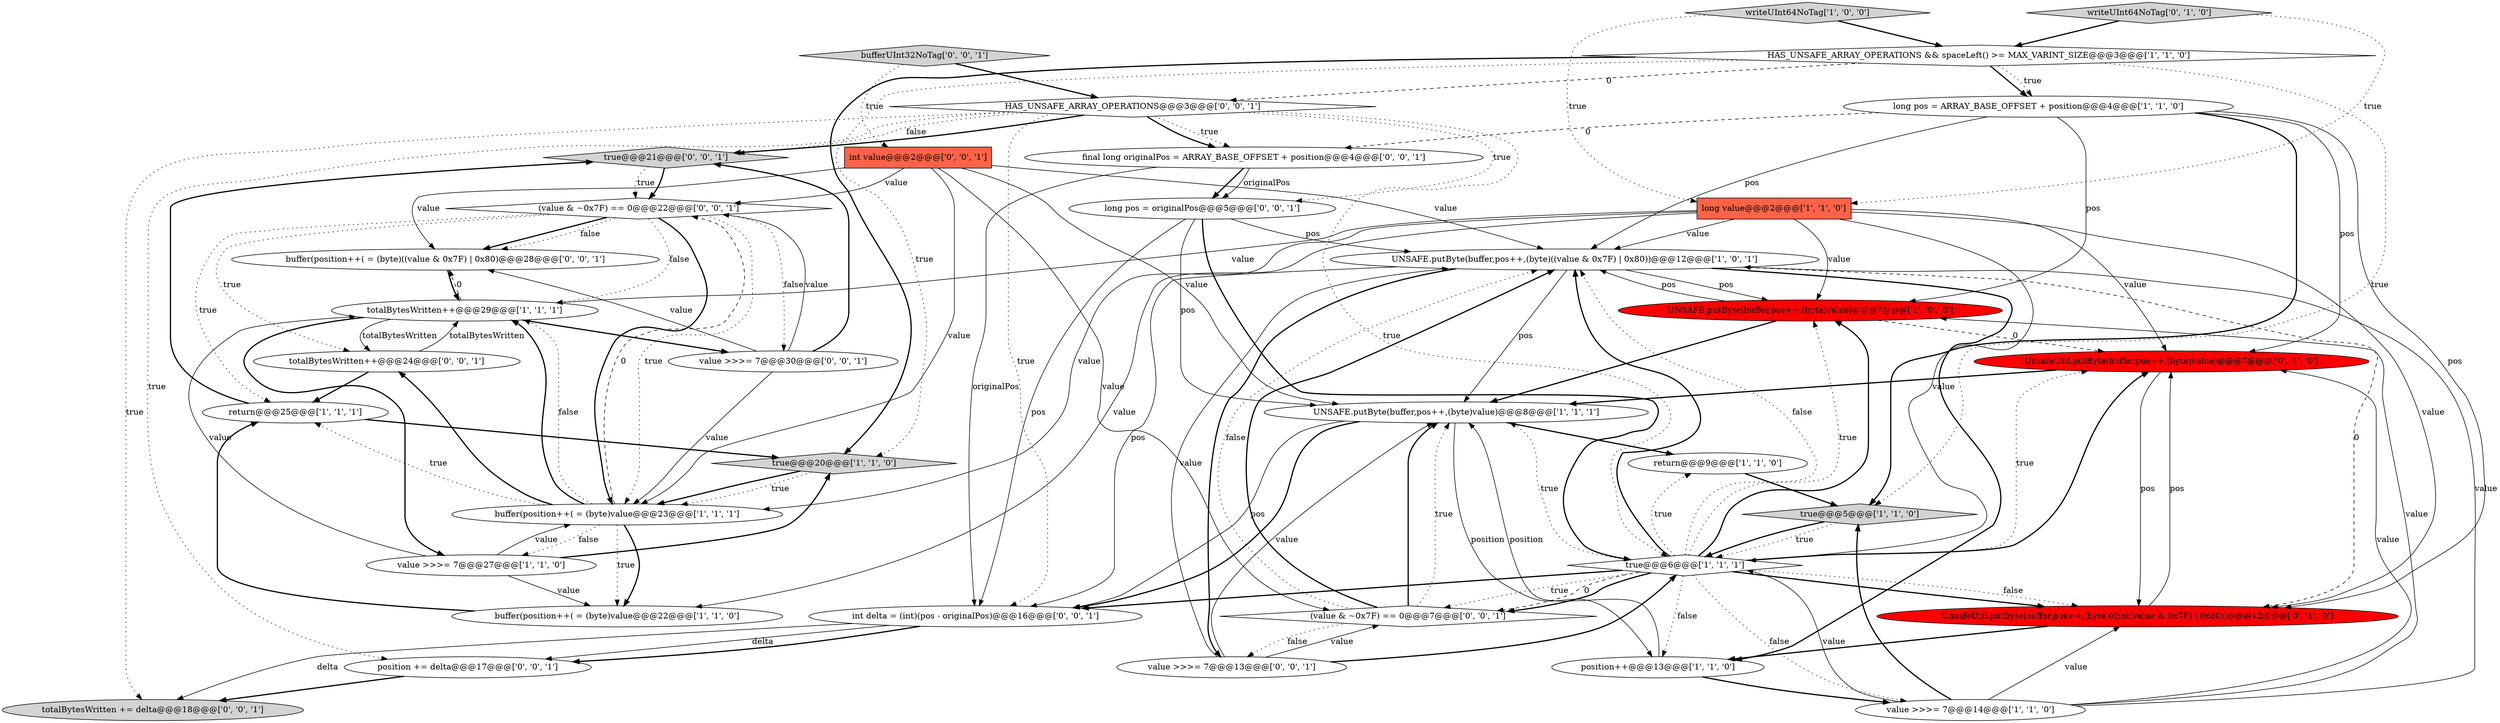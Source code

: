 digraph {
4 [style = filled, label = "HAS_UNSAFE_ARRAY_OPERATIONS && spaceLeft() >= MAX_VARINT_SIZE@@@3@@@['1', '1', '0']", fillcolor = white, shape = diamond image = "AAA0AAABBB1BBB"];
2 [style = filled, label = "writeUInt64NoTag['1', '0', '0']", fillcolor = lightgray, shape = diamond image = "AAA0AAABBB1BBB"];
31 [style = filled, label = "position += delta@@@17@@@['0', '0', '1']", fillcolor = white, shape = ellipse image = "AAA0AAABBB3BBB"];
14 [style = filled, label = "long pos = ARRAY_BASE_OFFSET + position@@@4@@@['1', '1', '0']", fillcolor = white, shape = ellipse image = "AAA0AAABBB1BBB"];
3 [style = filled, label = "long value@@@2@@@['1', '1', '0']", fillcolor = tomato, shape = box image = "AAA0AAABBB1BBB"];
19 [style = filled, label = "writeUInt64NoTag['0', '1', '0']", fillcolor = lightgray, shape = diamond image = "AAA0AAABBB2BBB"];
23 [style = filled, label = "final long originalPos = ARRAY_BASE_OFFSET + position@@@4@@@['0', '0', '1']", fillcolor = white, shape = ellipse image = "AAA0AAABBB3BBB"];
29 [style = filled, label = "true@@@21@@@['0', '0', '1']", fillcolor = lightgray, shape = diamond image = "AAA0AAABBB3BBB"];
20 [style = filled, label = "UnsafeUtil.putByte(buffer,pos++,(byte)value)@@@7@@@['0', '1', '0']", fillcolor = red, shape = ellipse image = "AAA1AAABBB2BBB"];
34 [style = filled, label = "buffer(position++( = (byte)((value & 0x7F) | 0x80)@@@28@@@['0', '0', '1']", fillcolor = white, shape = ellipse image = "AAA0AAABBB3BBB"];
25 [style = filled, label = "bufferUInt32NoTag['0', '0', '1']", fillcolor = lightgray, shape = diamond image = "AAA0AAABBB3BBB"];
28 [style = filled, label = "totalBytesWritten += delta@@@18@@@['0', '0', '1']", fillcolor = lightgray, shape = ellipse image = "AAA0AAABBB3BBB"];
27 [style = filled, label = "value >>>= 7@@@30@@@['0', '0', '1']", fillcolor = white, shape = ellipse image = "AAA0AAABBB3BBB"];
12 [style = filled, label = "return@@@9@@@['1', '1', '0']", fillcolor = white, shape = ellipse image = "AAA0AAABBB1BBB"];
11 [style = filled, label = "UNSAFE.putByte(buffer,pos++,(byte)((value & 0x7F) | 0x80))@@@12@@@['1', '0', '1']", fillcolor = white, shape = ellipse image = "AAA0AAABBB1BBB"];
30 [style = filled, label = "HAS_UNSAFE_ARRAY_OPERATIONS@@@3@@@['0', '0', '1']", fillcolor = white, shape = diamond image = "AAA0AAABBB3BBB"];
5 [style = filled, label = "UNSAFE.putByte(buffer,pos++,(byte)value)@@@7@@@['1', '0', '0']", fillcolor = red, shape = ellipse image = "AAA1AAABBB1BBB"];
7 [style = filled, label = "true@@@20@@@['1', '1', '0']", fillcolor = lightgray, shape = diamond image = "AAA0AAABBB1BBB"];
24 [style = filled, label = "int delta = (int)(pos - originalPos)@@@16@@@['0', '0', '1']", fillcolor = white, shape = ellipse image = "AAA0AAABBB3BBB"];
1 [style = filled, label = "totalBytesWritten++@@@29@@@['1', '1', '1']", fillcolor = white, shape = ellipse image = "AAA0AAABBB1BBB"];
9 [style = filled, label = "value >>>= 7@@@27@@@['1', '1', '0']", fillcolor = white, shape = ellipse image = "AAA0AAABBB1BBB"];
8 [style = filled, label = "UNSAFE.putByte(buffer,pos++,(byte)value)@@@8@@@['1', '1', '1']", fillcolor = white, shape = ellipse image = "AAA0AAABBB1BBB"];
15 [style = filled, label = "value >>>= 7@@@14@@@['1', '1', '0']", fillcolor = white, shape = ellipse image = "AAA0AAABBB1BBB"];
16 [style = filled, label = "return@@@25@@@['1', '1', '1']", fillcolor = white, shape = ellipse image = "AAA0AAABBB1BBB"];
33 [style = filled, label = "int value@@@2@@@['0', '0', '1']", fillcolor = tomato, shape = box image = "AAA0AAABBB3BBB"];
10 [style = filled, label = "buffer(position++( = (byte)value@@@23@@@['1', '1', '1']", fillcolor = white, shape = ellipse image = "AAA0AAABBB1BBB"];
13 [style = filled, label = "buffer(position++( = (byte)value@@@22@@@['1', '1', '0']", fillcolor = white, shape = ellipse image = "AAA0AAABBB1BBB"];
21 [style = filled, label = "long pos = originalPos@@@5@@@['0', '0', '1']", fillcolor = white, shape = ellipse image = "AAA0AAABBB3BBB"];
26 [style = filled, label = "(value & ~0x7F) == 0@@@7@@@['0', '0', '1']", fillcolor = white, shape = diamond image = "AAA0AAABBB3BBB"];
35 [style = filled, label = "totalBytesWritten++@@@24@@@['0', '0', '1']", fillcolor = white, shape = ellipse image = "AAA0AAABBB3BBB"];
32 [style = filled, label = "(value & ~0x7F) == 0@@@22@@@['0', '0', '1']", fillcolor = white, shape = diamond image = "AAA0AAABBB3BBB"];
0 [style = filled, label = "true@@@5@@@['1', '1', '0']", fillcolor = lightgray, shape = diamond image = "AAA0AAABBB1BBB"];
6 [style = filled, label = "true@@@6@@@['1', '1', '1']", fillcolor = white, shape = diamond image = "AAA0AAABBB1BBB"];
17 [style = filled, label = "position++@@@13@@@['1', '1', '0']", fillcolor = white, shape = ellipse image = "AAA0AAABBB1BBB"];
18 [style = filled, label = "UnsafeUtil.putByte(buffer,pos++,(byte)(((int)value & 0x7F) | 0x80))@@@12@@@['0', '1', '0']", fillcolor = red, shape = ellipse image = "AAA1AAABBB2BBB"];
22 [style = filled, label = "value >>>= 7@@@13@@@['0', '0', '1']", fillcolor = white, shape = ellipse image = "AAA0AAABBB3BBB"];
18->20 [style = solid, label="pos"];
9->10 [style = solid, label="value"];
3->10 [style = solid, label="value"];
27->10 [style = solid, label="value"];
14->18 [style = solid, label="pos"];
25->30 [style = bold, label=""];
1->27 [style = bold, label=""];
16->7 [style = bold, label=""];
4->7 [style = dotted, label="true"];
10->35 [style = bold, label=""];
27->34 [style = solid, label="value"];
4->30 [style = dashed, label="0"];
32->34 [style = bold, label=""];
9->7 [style = bold, label=""];
0->6 [style = dotted, label="true"];
30->29 [style = bold, label=""];
26->11 [style = bold, label=""];
26->11 [style = dotted, label="false"];
8->24 [style = solid, label="pos"];
6->18 [style = dotted, label="false"];
6->26 [style = dotted, label="true"];
10->32 [style = dashed, label="0"];
24->31 [style = solid, label="delta"];
9->1 [style = solid, label="value"];
6->26 [style = dashed, label="0"];
15->6 [style = solid, label="value"];
6->11 [style = bold, label=""];
15->0 [style = bold, label=""];
17->8 [style = solid, label="position"];
33->11 [style = solid, label="value"];
9->13 [style = solid, label="value"];
10->16 [style = dotted, label="true"];
14->11 [style = solid, label="pos"];
33->8 [style = solid, label="value"];
22->8 [style = solid, label="value"];
10->1 [style = dotted, label="false"];
2->3 [style = dotted, label="true"];
6->11 [style = dotted, label="false"];
7->10 [style = dotted, label="true"];
32->35 [style = dotted, label="true"];
21->11 [style = solid, label="pos"];
3->20 [style = solid, label="value"];
4->0 [style = dotted, label="true"];
16->29 [style = bold, label=""];
6->15 [style = dotted, label="false"];
30->6 [style = dotted, label="true"];
1->34 [style = dashed, label="0"];
32->1 [style = dotted, label="false"];
33->10 [style = solid, label="value"];
30->29 [style = dotted, label="false"];
21->24 [style = solid, label="pos"];
35->1 [style = solid, label="totalBytesWritten"];
2->4 [style = bold, label=""];
13->16 [style = bold, label=""];
32->10 [style = bold, label=""];
5->20 [style = dashed, label="0"];
6->20 [style = dotted, label="true"];
11->24 [style = solid, label="pos"];
1->35 [style = solid, label="totalBytesWritten"];
20->8 [style = bold, label=""];
11->5 [style = solid, label="pos"];
3->6 [style = solid, label="value"];
15->11 [style = solid, label="value"];
19->3 [style = dotted, label="true"];
11->18 [style = dashed, label="0"];
29->32 [style = bold, label=""];
30->23 [style = dotted, label="true"];
17->15 [style = bold, label=""];
11->17 [style = bold, label=""];
10->9 [style = dotted, label="false"];
6->12 [style = dotted, label="true"];
31->28 [style = bold, label=""];
27->29 [style = bold, label=""];
30->28 [style = dotted, label="true"];
10->1 [style = bold, label=""];
29->32 [style = dotted, label="true"];
22->6 [style = bold, label=""];
20->18 [style = solid, label="pos"];
8->24 [style = bold, label=""];
4->14 [style = bold, label=""];
26->8 [style = dotted, label="true"];
6->26 [style = bold, label=""];
6->18 [style = bold, label=""];
15->5 [style = solid, label="value"];
15->20 [style = solid, label="value"];
32->27 [style = dotted, label="false"];
27->32 [style = solid, label="value"];
6->24 [style = bold, label=""];
26->8 [style = bold, label=""];
4->7 [style = bold, label=""];
1->9 [style = bold, label=""];
15->18 [style = solid, label="value"];
6->20 [style = bold, label=""];
6->5 [style = bold, label=""];
33->26 [style = solid, label="value"];
14->23 [style = dashed, label="0"];
10->13 [style = dotted, label="true"];
10->13 [style = bold, label=""];
24->31 [style = bold, label=""];
33->34 [style = solid, label="value"];
6->8 [style = dotted, label="true"];
32->34 [style = dotted, label="false"];
11->22 [style = bold, label=""];
6->17 [style = dotted, label="false"];
3->5 [style = solid, label="value"];
32->10 [style = dotted, label="true"];
33->32 [style = solid, label="value"];
5->11 [style = solid, label="pos"];
8->12 [style = bold, label=""];
30->31 [style = dotted, label="true"];
3->11 [style = solid, label="value"];
25->33 [style = dotted, label="true"];
5->8 [style = bold, label=""];
35->16 [style = bold, label=""];
30->24 [style = dotted, label="true"];
8->17 [style = solid, label="position"];
21->6 [style = bold, label=""];
0->6 [style = bold, label=""];
7->10 [style = bold, label=""];
34->1 [style = bold, label=""];
3->1 [style = solid, label="value"];
22->11 [style = solid, label="value"];
30->23 [style = bold, label=""];
18->17 [style = bold, label=""];
14->5 [style = solid, label="pos"];
4->14 [style = dotted, label="true"];
30->21 [style = dotted, label="true"];
12->0 [style = bold, label=""];
22->26 [style = solid, label="value"];
26->22 [style = dotted, label="false"];
14->0 [style = bold, label=""];
23->21 [style = bold, label=""];
3->18 [style = solid, label="value"];
23->24 [style = solid, label="originalPos"];
19->4 [style = bold, label=""];
24->28 [style = solid, label="delta"];
11->8 [style = solid, label="pos"];
14->20 [style = solid, label="pos"];
32->16 [style = dotted, label="true"];
23->21 [style = solid, label="originalPos"];
3->13 [style = solid, label="value"];
6->5 [style = dotted, label="true"];
21->8 [style = solid, label="pos"];
}
